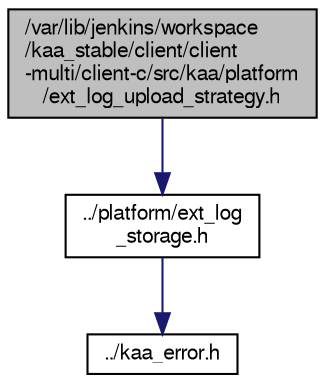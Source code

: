 digraph "/var/lib/jenkins/workspace/kaa_stable/client/client-multi/client-c/src/kaa/platform/ext_log_upload_strategy.h"
{
  bgcolor="transparent";
  edge [fontname="FreeSans",fontsize="10",labelfontname="FreeSans",labelfontsize="10"];
  node [fontname="FreeSans",fontsize="10",shape=record];
  Node1 [label="/var/lib/jenkins/workspace\l/kaa_stable/client/client\l-multi/client-c/src/kaa/platform\l/ext_log_upload_strategy.h",height=0.2,width=0.4,color="black", fillcolor="grey75", style="filled" fontcolor="black"];
  Node1 -> Node2 [color="midnightblue",fontsize="10",style="solid",fontname="FreeSans"];
  Node2 [label="../platform/ext_log\l_storage.h",height=0.2,width=0.4,color="black",URL="$ext__log__storage_8h.html",tooltip="External log storage interface used by Kaa data collection subsystem to temporarily store the logs be..."];
  Node2 -> Node3 [color="midnightblue",fontsize="10",style="solid",fontname="FreeSans"];
  Node3 [label="../kaa_error.h",height=0.2,width=0.4,color="black",URL="$kaa__error_8h.html",tooltip="Kaa error codes. "];
}
